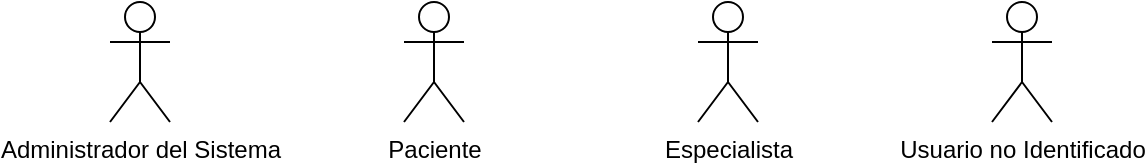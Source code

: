 <mxfile version="14.6.0" type="device"><diagram id="CXJKk_QGwz6GnvmFaBPg" name="Page-1"><mxGraphModel dx="1422" dy="794" grid="0" gridSize="10" guides="1" tooltips="1" connect="1" arrows="1" fold="1" page="1" pageScale="1" pageWidth="827" pageHeight="1169" math="0" shadow="0"><root><mxCell id="0"/><mxCell id="1" parent="0"/><mxCell id="kwcaL4gAIT94Xe8CQyOO-1" value="Administrador del Sistema" style="shape=umlActor;verticalLabelPosition=bottom;verticalAlign=top;html=1;outlineConnect=0;" parent="1" vertex="1"><mxGeometry x="220" y="221" width="30" height="60" as="geometry"/></mxCell><mxCell id="kwcaL4gAIT94Xe8CQyOO-2" value="Paciente" style="shape=umlActor;verticalLabelPosition=bottom;verticalAlign=top;html=1;outlineConnect=0;" parent="1" vertex="1"><mxGeometry x="367" y="221" width="30" height="60" as="geometry"/></mxCell><mxCell id="kwcaL4gAIT94Xe8CQyOO-3" value="Especialista" style="shape=umlActor;verticalLabelPosition=bottom;verticalAlign=top;html=1;outlineConnect=0;" parent="1" vertex="1"><mxGeometry x="514" y="221" width="30" height="60" as="geometry"/></mxCell><mxCell id="rA5498m1DD5yMbIqo-HH-1" value="Usuario no Identificado&lt;br&gt;" style="shape=umlActor;verticalLabelPosition=bottom;verticalAlign=top;html=1;outlineConnect=0;" vertex="1" parent="1"><mxGeometry x="661" y="221" width="30" height="60" as="geometry"/></mxCell></root></mxGraphModel></diagram></mxfile>